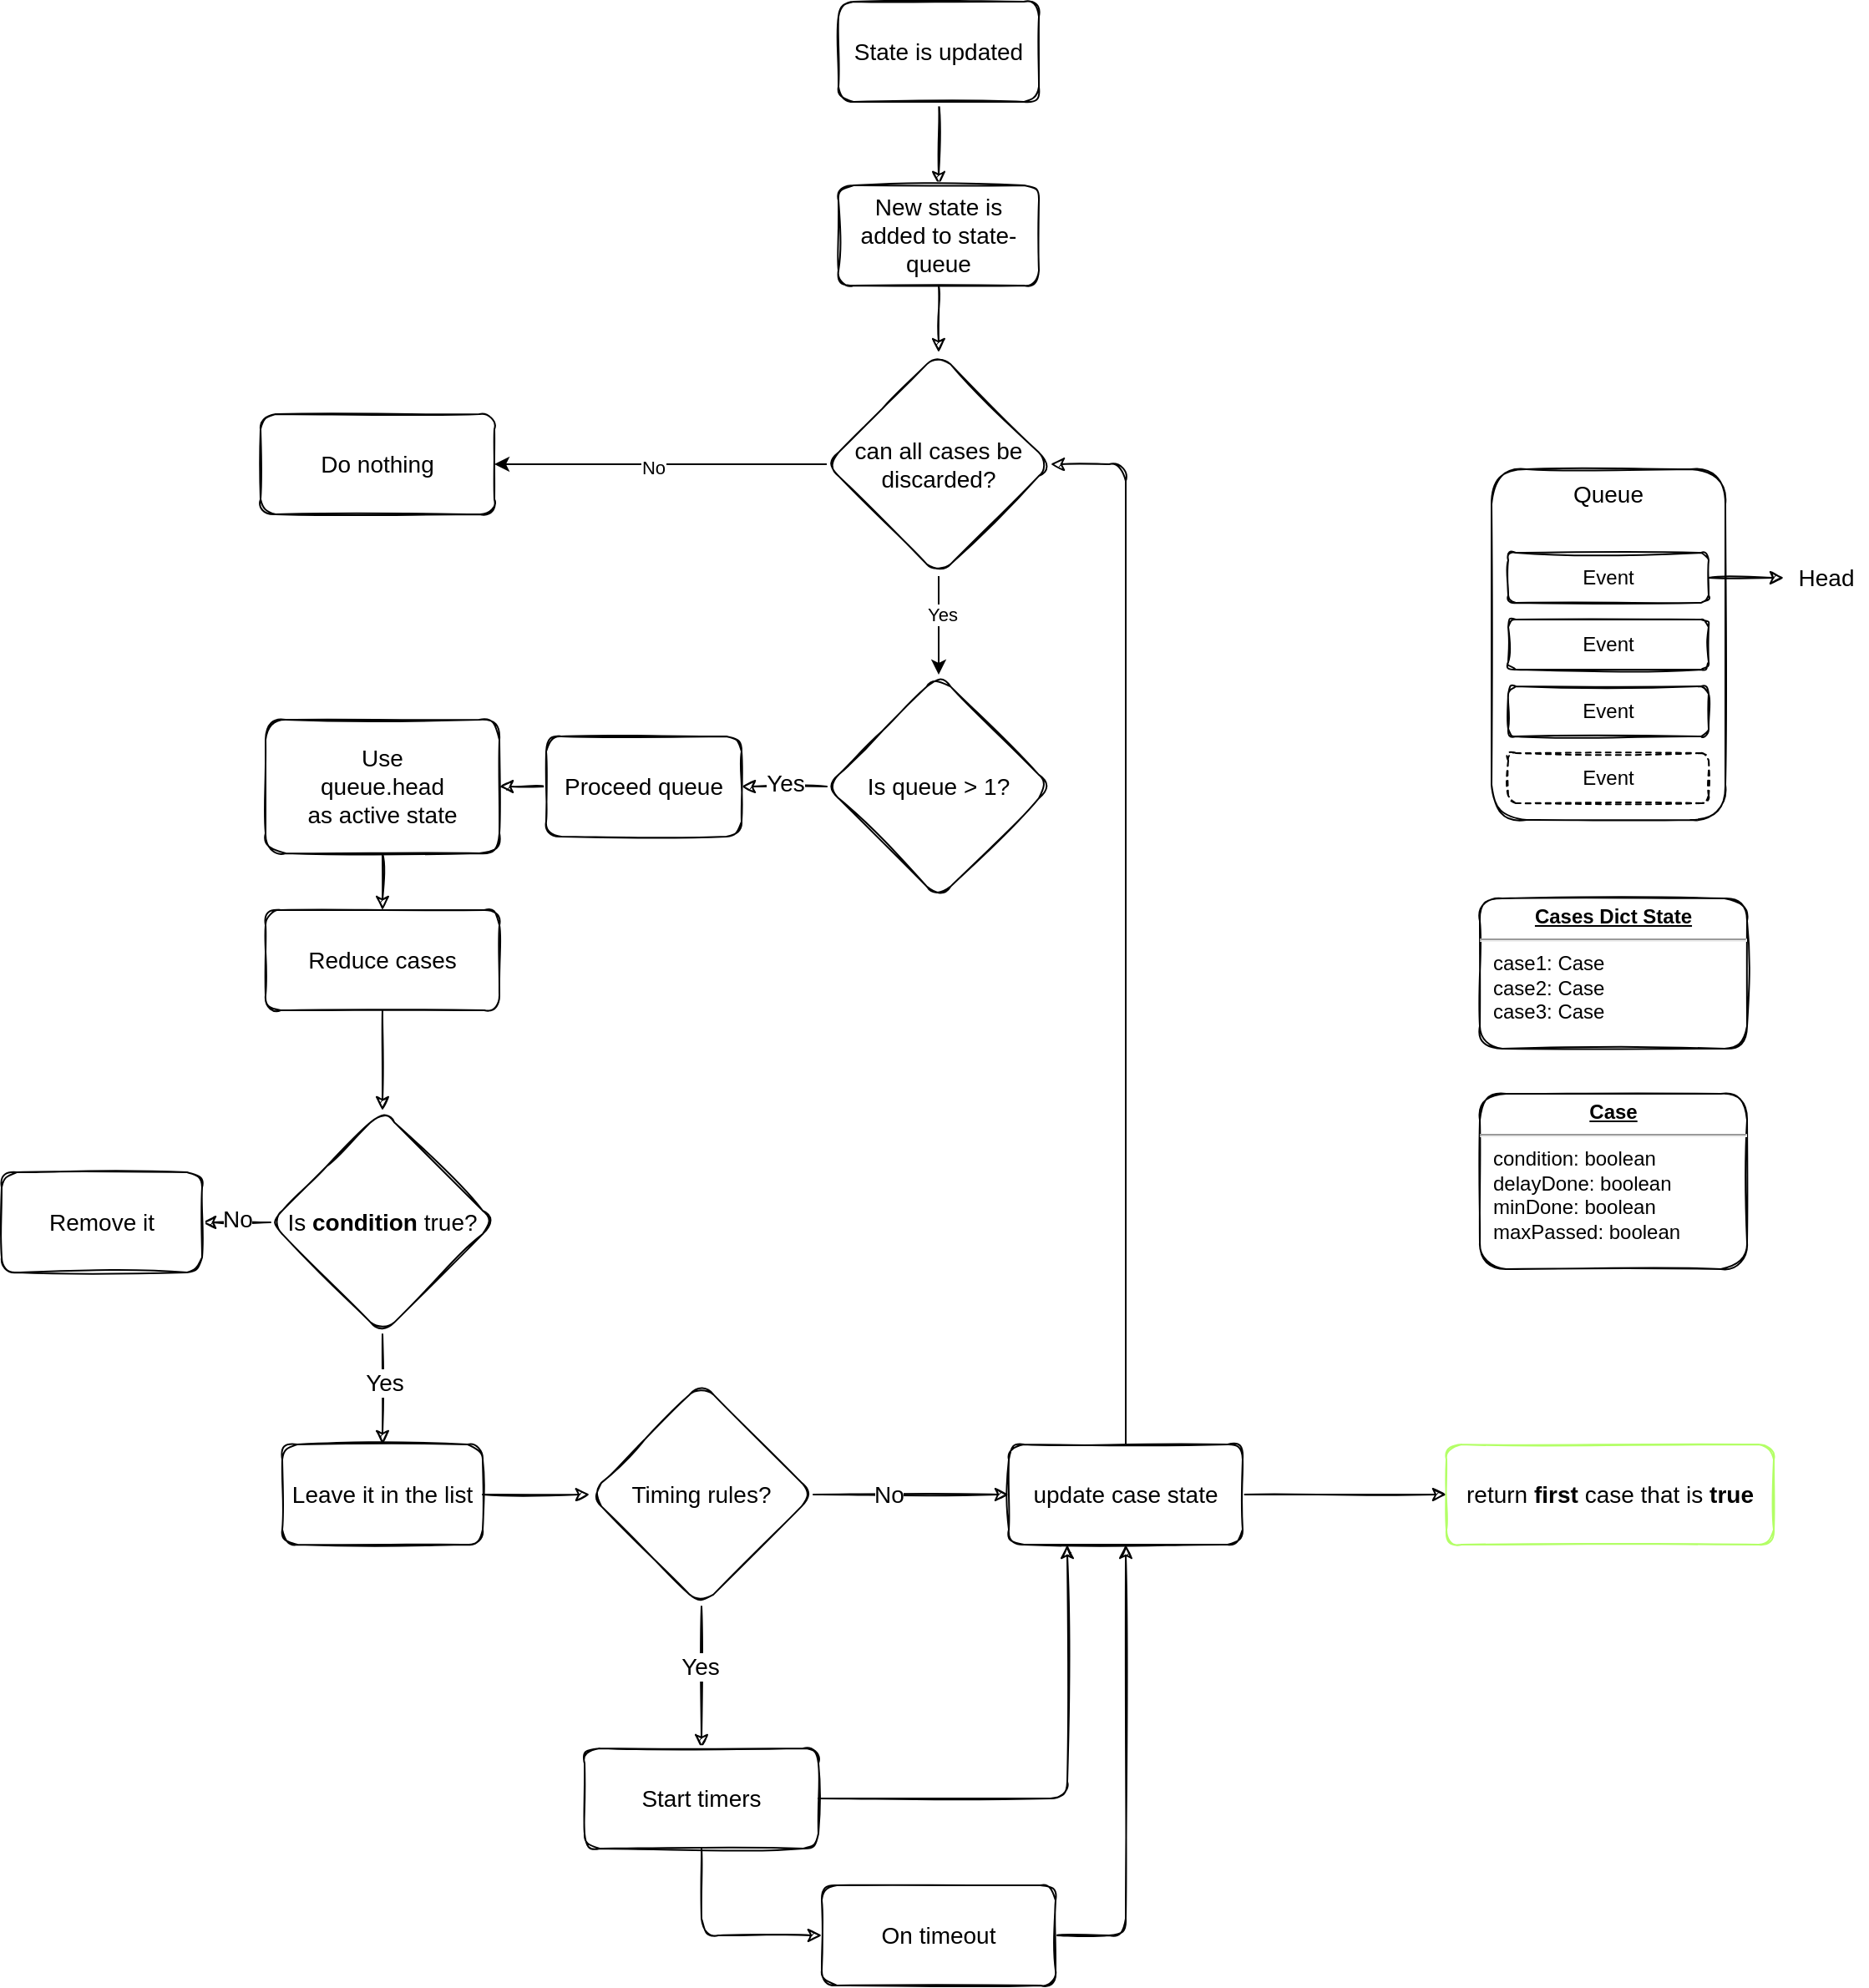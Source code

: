 <mxfile version="17.2.5" type="github">
  <diagram id="zXp9NhQULZehnwpH-88v" name="Page-1">
    <mxGraphModel dx="1948" dy="1187" grid="0" gridSize="10" guides="1" tooltips="1" connect="1" arrows="1" fold="1" page="0" pageScale="1" pageWidth="827" pageHeight="1169" math="0" shadow="0">
      <root>
        <mxCell id="0" />
        <mxCell id="1" parent="0" />
        <mxCell id="SMxfg-2j2kAWViDGQooX-12" style="edgeStyle=orthogonalEdgeStyle;rounded=1;orthogonalLoop=1;jettySize=auto;html=1;exitX=0.5;exitY=1;exitDx=0;exitDy=0;entryX=0.5;entryY=0;entryDx=0;entryDy=0;fontSize=14;sketch=1;" parent="1" source="SMxfg-2j2kAWViDGQooX-10" target="SMxfg-2j2kAWViDGQooX-11" edge="1">
          <mxGeometry relative="1" as="geometry" />
        </mxCell>
        <mxCell id="SMxfg-2j2kAWViDGQooX-10" value="State is updated" style="rounded=1;whiteSpace=wrap;html=1;fontSize=14;sketch=1;" parent="1" vertex="1">
          <mxGeometry x="414" y="97" width="120" height="60" as="geometry" />
        </mxCell>
        <mxCell id="SMxfg-2j2kAWViDGQooX-15" style="edgeStyle=orthogonalEdgeStyle;rounded=1;orthogonalLoop=1;jettySize=auto;html=1;exitX=0.5;exitY=1;exitDx=0;exitDy=0;entryX=0.5;entryY=0;entryDx=0;entryDy=0;fontSize=14;sketch=1;" parent="1" source="SMxfg-2j2kAWViDGQooX-11" target="SMxfg-2j2kAWViDGQooX-14" edge="1">
          <mxGeometry relative="1" as="geometry" />
        </mxCell>
        <mxCell id="SMxfg-2j2kAWViDGQooX-11" value="New state is added to state-queue" style="rounded=1;whiteSpace=wrap;html=1;fontSize=14;sketch=1;" parent="1" vertex="1">
          <mxGeometry x="414" y="207" width="120" height="60" as="geometry" />
        </mxCell>
        <mxCell id="NSZcI9Y6XLMuk8b_iuji-2" style="edgeStyle=orthogonalEdgeStyle;rounded=0;orthogonalLoop=1;jettySize=auto;html=1;exitX=0.5;exitY=1;exitDx=0;exitDy=0;entryX=0.5;entryY=0;entryDx=0;entryDy=0;" edge="1" parent="1" source="SMxfg-2j2kAWViDGQooX-14" target="SMxfg-2j2kAWViDGQooX-68">
          <mxGeometry relative="1" as="geometry" />
        </mxCell>
        <mxCell id="NSZcI9Y6XLMuk8b_iuji-4" value="Yes" style="edgeLabel;html=1;align=center;verticalAlign=middle;resizable=0;points=[];" vertex="1" connectable="0" parent="NSZcI9Y6XLMuk8b_iuji-2">
          <mxGeometry x="-0.222" y="2" relative="1" as="geometry">
            <mxPoint as="offset" />
          </mxGeometry>
        </mxCell>
        <mxCell id="NSZcI9Y6XLMuk8b_iuji-7" style="edgeStyle=orthogonalEdgeStyle;rounded=0;orthogonalLoop=1;jettySize=auto;html=1;exitX=0;exitY=0.5;exitDx=0;exitDy=0;entryX=1;entryY=0.5;entryDx=0;entryDy=0;" edge="1" parent="1" source="SMxfg-2j2kAWViDGQooX-14" target="NSZcI9Y6XLMuk8b_iuji-6">
          <mxGeometry relative="1" as="geometry" />
        </mxCell>
        <mxCell id="NSZcI9Y6XLMuk8b_iuji-8" value="No" style="edgeLabel;html=1;align=center;verticalAlign=middle;resizable=0;points=[];" vertex="1" connectable="0" parent="NSZcI9Y6XLMuk8b_iuji-7">
          <mxGeometry x="0.045" y="2" relative="1" as="geometry">
            <mxPoint as="offset" />
          </mxGeometry>
        </mxCell>
        <mxCell id="SMxfg-2j2kAWViDGQooX-14" value="can all cases be&lt;br&gt;discarded?" style="rhombus;whiteSpace=wrap;html=1;fontSize=14;rounded=1;sketch=1;" parent="1" vertex="1">
          <mxGeometry x="407" y="307" width="134" height="134" as="geometry" />
        </mxCell>
        <mxCell id="SMxfg-2j2kAWViDGQooX-29" style="edgeStyle=orthogonalEdgeStyle;rounded=1;orthogonalLoop=1;jettySize=auto;html=1;exitX=0.5;exitY=1;exitDx=0;exitDy=0;entryX=0.5;entryY=0;entryDx=0;entryDy=0;fontSize=14;sketch=1;" parent="1" source="SMxfg-2j2kAWViDGQooX-18" target="SMxfg-2j2kAWViDGQooX-21" edge="1">
          <mxGeometry relative="1" as="geometry" />
        </mxCell>
        <mxCell id="SMxfg-2j2kAWViDGQooX-18" value="Use&lt;br&gt;queue.head&lt;br&gt;as active state" style="rounded=1;whiteSpace=wrap;html=1;fontSize=14;sketch=1;" parent="1" vertex="1">
          <mxGeometry x="71" y="527" width="140" height="80" as="geometry" />
        </mxCell>
        <mxCell id="SMxfg-2j2kAWViDGQooX-34" style="edgeStyle=orthogonalEdgeStyle;rounded=1;orthogonalLoop=1;jettySize=auto;html=1;exitX=0.5;exitY=1;exitDx=0;exitDy=0;entryX=0.5;entryY=0;entryDx=0;entryDy=0;fontSize=14;sketch=1;" parent="1" source="SMxfg-2j2kAWViDGQooX-21" target="SMxfg-2j2kAWViDGQooX-33" edge="1">
          <mxGeometry relative="1" as="geometry" />
        </mxCell>
        <mxCell id="SMxfg-2j2kAWViDGQooX-21" value="Reduce cases" style="rounded=1;whiteSpace=wrap;html=1;fontSize=14;sketch=1;" parent="1" vertex="1">
          <mxGeometry x="71" y="641" width="140" height="60" as="geometry" />
        </mxCell>
        <mxCell id="SMxfg-2j2kAWViDGQooX-28" value="&lt;p style=&quot;margin: 0px ; margin-top: 4px ; text-align: center ; text-decoration: underline&quot;&gt;&lt;b&gt;Cases Dict State&lt;/b&gt;&lt;/p&gt;&lt;hr&gt;&lt;p style=&quot;margin: 0px ; margin-left: 8px&quot;&gt;case1: Case&lt;br&gt;case2: Case&lt;br&gt;case3: Case&lt;/p&gt;" style="verticalAlign=top;align=left;overflow=fill;fontSize=12;fontFamily=Helvetica;html=1;rounded=1;sketch=1;" parent="1" vertex="1">
          <mxGeometry x="798" y="634" width="160" height="90" as="geometry" />
        </mxCell>
        <mxCell id="SMxfg-2j2kAWViDGQooX-31" value="&lt;p style=&quot;margin: 0px ; margin-top: 4px ; text-align: center ; text-decoration: underline&quot;&gt;&lt;b&gt;Case&lt;/b&gt;&lt;/p&gt;&lt;hr&gt;&lt;p style=&quot;margin: 0px ; margin-left: 8px&quot;&gt;condition: boolean&lt;/p&gt;&lt;p style=&quot;margin: 0px ; margin-left: 8px&quot;&gt;delayDone: boolean&lt;br&gt;minDone: boolean&lt;br&gt;&lt;/p&gt;&lt;p style=&quot;margin: 0px ; margin-left: 8px&quot;&gt;maxPassed: boolean&lt;/p&gt;" style="verticalAlign=top;align=left;overflow=fill;fontSize=12;fontFamily=Helvetica;html=1;rounded=1;sketch=1;" parent="1" vertex="1">
          <mxGeometry x="798" y="751" width="160" height="105" as="geometry" />
        </mxCell>
        <mxCell id="SMxfg-2j2kAWViDGQooX-44" style="edgeStyle=orthogonalEdgeStyle;rounded=1;orthogonalLoop=1;jettySize=auto;html=1;exitX=0;exitY=0.5;exitDx=0;exitDy=0;entryX=1;entryY=0.5;entryDx=0;entryDy=0;fontSize=14;sketch=1;" parent="1" source="SMxfg-2j2kAWViDGQooX-33" target="SMxfg-2j2kAWViDGQooX-43" edge="1">
          <mxGeometry relative="1" as="geometry">
            <mxPoint x="-144" y="828" as="targetPoint" />
          </mxGeometry>
        </mxCell>
        <mxCell id="SMxfg-2j2kAWViDGQooX-45" value="No" style="edgeLabel;html=1;align=center;verticalAlign=middle;resizable=0;points=[];fontSize=14;rounded=1;sketch=1;" parent="SMxfg-2j2kAWViDGQooX-44" vertex="1" connectable="0">
          <mxGeometry x="-0.015" y="-2" relative="1" as="geometry">
            <mxPoint as="offset" />
          </mxGeometry>
        </mxCell>
        <mxCell id="SMxfg-2j2kAWViDGQooX-47" style="edgeStyle=orthogonalEdgeStyle;rounded=1;orthogonalLoop=1;jettySize=auto;html=1;exitX=0.5;exitY=1;exitDx=0;exitDy=0;entryX=0.5;entryY=0;entryDx=0;entryDy=0;fontSize=14;sketch=1;" parent="1" source="SMxfg-2j2kAWViDGQooX-33" target="SMxfg-2j2kAWViDGQooX-48" edge="1">
          <mxGeometry relative="1" as="geometry">
            <mxPoint x="141" y="941" as="targetPoint" />
          </mxGeometry>
        </mxCell>
        <mxCell id="SMxfg-2j2kAWViDGQooX-50" value="Yes" style="edgeLabel;html=1;align=center;verticalAlign=middle;resizable=0;points=[];fontSize=14;rounded=1;sketch=1;" parent="SMxfg-2j2kAWViDGQooX-47" vertex="1" connectable="0">
          <mxGeometry x="-0.126" y="1" relative="1" as="geometry">
            <mxPoint as="offset" />
          </mxGeometry>
        </mxCell>
        <mxCell id="SMxfg-2j2kAWViDGQooX-33" value="Is &lt;b&gt;condition&lt;/b&gt; true?" style="rhombus;whiteSpace=wrap;html=1;fontSize=14;rounded=1;sketch=1;" parent="1" vertex="1">
          <mxGeometry x="74" y="761" width="134" height="134" as="geometry" />
        </mxCell>
        <mxCell id="SMxfg-2j2kAWViDGQooX-43" value="Remove it" style="rounded=1;whiteSpace=wrap;html=1;fontSize=14;sketch=1;" parent="1" vertex="1">
          <mxGeometry x="-87" y="798" width="120" height="60" as="geometry" />
        </mxCell>
        <mxCell id="SMxfg-2j2kAWViDGQooX-52" style="edgeStyle=orthogonalEdgeStyle;rounded=1;orthogonalLoop=1;jettySize=auto;html=1;exitX=1;exitY=0.5;exitDx=0;exitDy=0;entryX=0;entryY=0.5;entryDx=0;entryDy=0;fontSize=14;sketch=1;" parent="1" source="SMxfg-2j2kAWViDGQooX-48" target="SMxfg-2j2kAWViDGQooX-51" edge="1">
          <mxGeometry relative="1" as="geometry" />
        </mxCell>
        <mxCell id="SMxfg-2j2kAWViDGQooX-48" value="Leave it in the list" style="rounded=1;whiteSpace=wrap;html=1;fontSize=14;sketch=1;" parent="1" vertex="1">
          <mxGeometry x="81" y="961" width="120" height="60" as="geometry" />
        </mxCell>
        <mxCell id="SMxfg-2j2kAWViDGQooX-54" style="edgeStyle=orthogonalEdgeStyle;rounded=1;orthogonalLoop=1;jettySize=auto;html=1;exitX=0.5;exitY=1;exitDx=0;exitDy=0;entryX=0.5;entryY=0;entryDx=0;entryDy=0;fontSize=14;sketch=1;" parent="1" source="SMxfg-2j2kAWViDGQooX-51" target="SMxfg-2j2kAWViDGQooX-53" edge="1">
          <mxGeometry relative="1" as="geometry" />
        </mxCell>
        <mxCell id="SMxfg-2j2kAWViDGQooX-55" value="Yes" style="edgeLabel;html=1;align=center;verticalAlign=middle;resizable=0;points=[];fontSize=14;rounded=1;sketch=1;" parent="SMxfg-2j2kAWViDGQooX-54" vertex="1" connectable="0">
          <mxGeometry x="-0.162" y="-1" relative="1" as="geometry">
            <mxPoint as="offset" />
          </mxGeometry>
        </mxCell>
        <mxCell id="SMxfg-2j2kAWViDGQooX-61" style="edgeStyle=orthogonalEdgeStyle;rounded=1;orthogonalLoop=1;jettySize=auto;html=1;exitX=1;exitY=0.5;exitDx=0;exitDy=0;entryX=0;entryY=0.5;entryDx=0;entryDy=0;fontSize=14;sketch=1;" parent="1" source="SMxfg-2j2kAWViDGQooX-51" target="SMxfg-2j2kAWViDGQooX-56" edge="1">
          <mxGeometry relative="1" as="geometry" />
        </mxCell>
        <mxCell id="SMxfg-2j2kAWViDGQooX-64" value="No" style="edgeLabel;html=1;align=center;verticalAlign=middle;resizable=0;points=[];fontSize=14;rounded=1;sketch=1;" parent="SMxfg-2j2kAWViDGQooX-61" vertex="1" connectable="0">
          <mxGeometry x="-0.239" relative="1" as="geometry">
            <mxPoint as="offset" />
          </mxGeometry>
        </mxCell>
        <mxCell id="SMxfg-2j2kAWViDGQooX-51" value="Timing rules?" style="rhombus;whiteSpace=wrap;html=1;fontSize=14;rounded=1;sketch=1;" parent="1" vertex="1">
          <mxGeometry x="265" y="924" width="134" height="134" as="geometry" />
        </mxCell>
        <mxCell id="SMxfg-2j2kAWViDGQooX-58" style="edgeStyle=orthogonalEdgeStyle;rounded=1;orthogonalLoop=1;jettySize=auto;html=1;exitX=0.5;exitY=1;exitDx=0;exitDy=0;entryX=0;entryY=0.5;entryDx=0;entryDy=0;fontSize=14;sketch=1;" parent="1" source="SMxfg-2j2kAWViDGQooX-53" target="SMxfg-2j2kAWViDGQooX-57" edge="1">
          <mxGeometry relative="1" as="geometry" />
        </mxCell>
        <mxCell id="SMxfg-2j2kAWViDGQooX-60" style="edgeStyle=orthogonalEdgeStyle;rounded=1;orthogonalLoop=1;jettySize=auto;html=1;exitX=1;exitY=0.5;exitDx=0;exitDy=0;fontSize=14;sketch=1;entryX=0.25;entryY=1;entryDx=0;entryDy=0;" parent="1" source="SMxfg-2j2kAWViDGQooX-53" edge="1" target="SMxfg-2j2kAWViDGQooX-56">
          <mxGeometry relative="1" as="geometry">
            <mxPoint x="700.0" y="1170" as="targetPoint" />
          </mxGeometry>
        </mxCell>
        <mxCell id="SMxfg-2j2kAWViDGQooX-53" value="Start timers" style="rounded=1;whiteSpace=wrap;html=1;fontSize=14;sketch=1;" parent="1" vertex="1">
          <mxGeometry x="262" y="1143" width="140" height="60" as="geometry" />
        </mxCell>
        <mxCell id="SMxfg-2j2kAWViDGQooX-65" style="edgeStyle=orthogonalEdgeStyle;rounded=1;orthogonalLoop=1;jettySize=auto;html=1;exitX=1;exitY=0.5;exitDx=0;exitDy=0;entryX=0;entryY=0.5;entryDx=0;entryDy=0;fontSize=14;sketch=1;" parent="1" source="SMxfg-2j2kAWViDGQooX-56" target="SMxfg-2j2kAWViDGQooX-62" edge="1">
          <mxGeometry relative="1" as="geometry" />
        </mxCell>
        <mxCell id="SMxfg-2j2kAWViDGQooX-67" style="edgeStyle=orthogonalEdgeStyle;rounded=1;orthogonalLoop=1;jettySize=auto;html=1;exitX=0.5;exitY=0;exitDx=0;exitDy=0;entryX=1;entryY=0.5;entryDx=0;entryDy=0;fontSize=14;sketch=1;" parent="1" source="SMxfg-2j2kAWViDGQooX-56" target="SMxfg-2j2kAWViDGQooX-14" edge="1">
          <mxGeometry relative="1" as="geometry">
            <mxPoint x="575" y="1068" as="targetPoint" />
          </mxGeometry>
        </mxCell>
        <mxCell id="SMxfg-2j2kAWViDGQooX-56" value="update case state" style="rounded=1;whiteSpace=wrap;html=1;fontSize=14;sketch=1;" parent="1" vertex="1">
          <mxGeometry x="516" y="961" width="140" height="60" as="geometry" />
        </mxCell>
        <mxCell id="SMxfg-2j2kAWViDGQooX-59" style="edgeStyle=orthogonalEdgeStyle;rounded=1;orthogonalLoop=1;jettySize=auto;html=1;exitX=1;exitY=0.5;exitDx=0;exitDy=0;entryX=0.5;entryY=1;entryDx=0;entryDy=0;fontSize=14;sketch=1;" parent="1" source="SMxfg-2j2kAWViDGQooX-57" target="SMxfg-2j2kAWViDGQooX-56" edge="1">
          <mxGeometry relative="1" as="geometry" />
        </mxCell>
        <mxCell id="SMxfg-2j2kAWViDGQooX-57" value="On timeout" style="rounded=1;whiteSpace=wrap;html=1;fontSize=14;sketch=1;" parent="1" vertex="1">
          <mxGeometry x="404" y="1225" width="140" height="60" as="geometry" />
        </mxCell>
        <mxCell id="SMxfg-2j2kAWViDGQooX-62" value="return&amp;nbsp;&lt;b&gt;first&lt;/b&gt; case that is &lt;b&gt;true&lt;/b&gt;" style="rounded=1;whiteSpace=wrap;html=1;fontSize=14;sketch=1;strokeColor=#B3FF66;" parent="1" vertex="1">
          <mxGeometry x="778" y="961" width="196" height="60" as="geometry" />
        </mxCell>
        <mxCell id="SMxfg-2j2kAWViDGQooX-71" style="edgeStyle=orthogonalEdgeStyle;rounded=1;orthogonalLoop=1;jettySize=auto;html=1;exitX=0;exitY=0.5;exitDx=0;exitDy=0;entryX=1;entryY=0.5;entryDx=0;entryDy=0;fontSize=14;sketch=1;" parent="1" source="SMxfg-2j2kAWViDGQooX-68" target="SMxfg-2j2kAWViDGQooX-78" edge="1">
          <mxGeometry relative="1" as="geometry" />
        </mxCell>
        <mxCell id="SMxfg-2j2kAWViDGQooX-72" value="Yes" style="edgeLabel;html=1;align=center;verticalAlign=middle;resizable=0;points=[];fontSize=14;rounded=1;sketch=1;" parent="SMxfg-2j2kAWViDGQooX-71" vertex="1" connectable="0">
          <mxGeometry x="-0.005" y="-2" relative="1" as="geometry">
            <mxPoint as="offset" />
          </mxGeometry>
        </mxCell>
        <mxCell id="SMxfg-2j2kAWViDGQooX-68" value="Is queue &amp;gt; 1?" style="rhombus;whiteSpace=wrap;html=1;fontSize=14;rounded=1;sketch=1;" parent="1" vertex="1">
          <mxGeometry x="407" y="500" width="134" height="134" as="geometry" />
        </mxCell>
        <mxCell id="SMxfg-2j2kAWViDGQooX-81" style="edgeStyle=orthogonalEdgeStyle;rounded=1;orthogonalLoop=1;jettySize=auto;html=1;exitX=0;exitY=0.5;exitDx=0;exitDy=0;entryX=1;entryY=0.5;entryDx=0;entryDy=0;fontSize=14;sketch=1;" parent="1" source="SMxfg-2j2kAWViDGQooX-78" target="SMxfg-2j2kAWViDGQooX-18" edge="1">
          <mxGeometry relative="1" as="geometry" />
        </mxCell>
        <mxCell id="SMxfg-2j2kAWViDGQooX-78" value="Proceed queue" style="rounded=1;whiteSpace=wrap;html=1;fontSize=14;sketch=1;" parent="1" vertex="1">
          <mxGeometry x="239" y="537" width="117" height="60" as="geometry" />
        </mxCell>
        <mxCell id="NSZcI9Y6XLMuk8b_iuji-6" value="Do nothing" style="rounded=1;whiteSpace=wrap;html=1;fontSize=14;sketch=1;" vertex="1" parent="1">
          <mxGeometry x="68" y="344" width="140" height="60" as="geometry" />
        </mxCell>
        <mxCell id="NSZcI9Y6XLMuk8b_iuji-9" value="" style="group" vertex="1" connectable="0" parent="1">
          <mxGeometry x="805" y="377" width="225" height="210" as="geometry" />
        </mxCell>
        <mxCell id="SMxfg-2j2kAWViDGQooX-24" value="" style="group;dashed=1;rounded=1;sketch=1;" parent="NSZcI9Y6XLMuk8b_iuji-9" vertex="1" connectable="0">
          <mxGeometry width="140" height="210" as="geometry" />
        </mxCell>
        <mxCell id="SMxfg-2j2kAWViDGQooX-8" value="Queue" style="rounded=1;whiteSpace=wrap;html=1;verticalAlign=top;fontStyle=0;fontSize=14;sketch=1;" parent="SMxfg-2j2kAWViDGQooX-24" vertex="1">
          <mxGeometry width="140" height="210" as="geometry" />
        </mxCell>
        <mxCell id="SMxfg-2j2kAWViDGQooX-1" value="Event" style="rounded=1;whiteSpace=wrap;html=1;sketch=1;" parent="SMxfg-2j2kAWViDGQooX-24" vertex="1">
          <mxGeometry x="10" y="50" width="120" height="30" as="geometry" />
        </mxCell>
        <mxCell id="SMxfg-2j2kAWViDGQooX-2" value="Event" style="rounded=1;whiteSpace=wrap;html=1;sketch=1;" parent="SMxfg-2j2kAWViDGQooX-24" vertex="1">
          <mxGeometry x="10" y="90" width="120" height="30" as="geometry" />
        </mxCell>
        <mxCell id="SMxfg-2j2kAWViDGQooX-5" value="Event" style="rounded=1;whiteSpace=wrap;html=1;sketch=1;" parent="SMxfg-2j2kAWViDGQooX-24" vertex="1">
          <mxGeometry x="10" y="130" width="120" height="30" as="geometry" />
        </mxCell>
        <mxCell id="SMxfg-2j2kAWViDGQooX-6" value="Event" style="rounded=1;whiteSpace=wrap;html=1;dashed=1;sketch=1;" parent="SMxfg-2j2kAWViDGQooX-24" vertex="1">
          <mxGeometry x="10" y="170" width="120" height="30" as="geometry" />
        </mxCell>
        <mxCell id="SMxfg-2j2kAWViDGQooX-37" value="Head" style="text;html=1;align=center;verticalAlign=middle;resizable=0;points=[];autosize=1;strokeColor=none;fillColor=none;fontSize=14;rounded=1;sketch=1;" parent="NSZcI9Y6XLMuk8b_iuji-9" vertex="1">
          <mxGeometry x="175" y="55" width="50" height="20" as="geometry" />
        </mxCell>
        <mxCell id="SMxfg-2j2kAWViDGQooX-39" style="edgeStyle=orthogonalEdgeStyle;rounded=1;orthogonalLoop=1;jettySize=auto;html=1;exitX=1;exitY=0.5;exitDx=0;exitDy=0;fontSize=14;sketch=1;" parent="NSZcI9Y6XLMuk8b_iuji-9" source="SMxfg-2j2kAWViDGQooX-1" target="SMxfg-2j2kAWViDGQooX-37" edge="1">
          <mxGeometry relative="1" as="geometry" />
        </mxCell>
      </root>
    </mxGraphModel>
  </diagram>
</mxfile>
